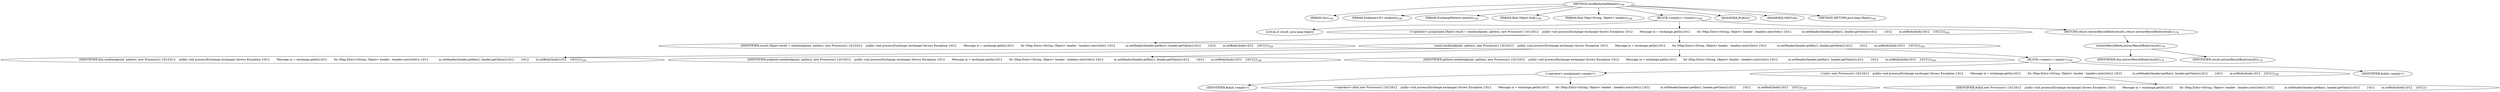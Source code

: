 digraph "sendBodyAndHeaders" {  
"578" [label = <(METHOD,sendBodyAndHeaders)<SUB>168</SUB>> ]
"59" [label = <(PARAM,this)<SUB>168</SUB>> ]
"579" [label = <(PARAM,Endpoint&lt;E&gt; endpoint)<SUB>168</SUB>> ]
"580" [label = <(PARAM,ExchangePattern pattern)<SUB>168</SUB>> ]
"581" [label = <(PARAM,final Object body)<SUB>168</SUB>> ]
"582" [label = <(PARAM,final Map&lt;String, Object&gt; headers)<SUB>168</SUB>> ]
"583" [label = <(BLOCK,&lt;empty&gt;,&lt;empty&gt;)<SUB>168</SUB>> ]
"584" [label = <(LOCAL,E result: java.lang.Object)> ]
"585" [label = <(&lt;operator&gt;.assignment,Object result = send(endpoint, pattern, new Processor() {\012\012    public void process(Exchange exchange) throws Exception {\012        Message in = exchange.getIn();\012        for (Map.Entry&lt;String, Object&gt; header : headers.entrySet()) {\012            in.setHeader(header.getKey(), header.getValue());\012        }\012        in.setBody(body);\012    }\012}))<SUB>169</SUB>> ]
"586" [label = <(IDENTIFIER,result,Object result = send(endpoint, pattern, new Processor() {\012\012    public void process(Exchange exchange) throws Exception {\012        Message in = exchange.getIn();\012        for (Map.Entry&lt;String, Object&gt; header : headers.entrySet()) {\012            in.setHeader(header.getKey(), header.getValue());\012        }\012        in.setBody(body);\012    }\012}))<SUB>169</SUB>> ]
"587" [label = <(send,send(endpoint, pattern, new Processor() {\012\012    public void process(Exchange exchange) throws Exception {\012        Message in = exchange.getIn();\012        for (Map.Entry&lt;String, Object&gt; header : headers.entrySet()) {\012            in.setHeader(header.getKey(), header.getValue());\012        }\012        in.setBody(body);\012    }\012}))<SUB>169</SUB>> ]
"58" [label = <(IDENTIFIER,this,send(endpoint, pattern, new Processor() {\012\012    public void process(Exchange exchange) throws Exception {\012        Message in = exchange.getIn();\012        for (Map.Entry&lt;String, Object&gt; header : headers.entrySet()) {\012            in.setHeader(header.getKey(), header.getValue());\012        }\012        in.setBody(body);\012    }\012}))<SUB>169</SUB>> ]
"588" [label = <(IDENTIFIER,endpoint,send(endpoint, pattern, new Processor() {\012\012    public void process(Exchange exchange) throws Exception {\012        Message in = exchange.getIn();\012        for (Map.Entry&lt;String, Object&gt; header : headers.entrySet()) {\012            in.setHeader(header.getKey(), header.getValue());\012        }\012        in.setBody(body);\012    }\012}))<SUB>169</SUB>> ]
"589" [label = <(IDENTIFIER,pattern,send(endpoint, pattern, new Processor() {\012\012    public void process(Exchange exchange) throws Exception {\012        Message in = exchange.getIn();\012        for (Map.Entry&lt;String, Object&gt; header : headers.entrySet()) {\012            in.setHeader(header.getKey(), header.getValue());\012        }\012        in.setBody(body);\012    }\012}))<SUB>169</SUB>> ]
"590" [label = <(BLOCK,&lt;empty&gt;,&lt;empty&gt;)<SUB>169</SUB>> ]
"591" [label = <(&lt;operator&gt;.assignment,&lt;empty&gt;)> ]
"592" [label = <(IDENTIFIER,$obj4,&lt;empty&gt;)> ]
"593" [label = <(&lt;operator&gt;.alloc,new Processor() {\012\012    public void process(Exchange exchange) throws Exception {\012        Message in = exchange.getIn();\012        for (Map.Entry&lt;String, Object&gt; header : headers.entrySet()) {\012            in.setHeader(header.getKey(), header.getValue());\012        }\012        in.setBody(body);\012    }\012})<SUB>169</SUB>> ]
"594" [label = <(&lt;init&gt;,new Processor() {\012\012    public void process(Exchange exchange) throws Exception {\012        Message in = exchange.getIn();\012        for (Map.Entry&lt;String, Object&gt; header : headers.entrySet()) {\012            in.setHeader(header.getKey(), header.getValue());\012        }\012        in.setBody(body);\012    }\012})<SUB>169</SUB>> ]
"595" [label = <(IDENTIFIER,$obj4,new Processor() {\012\012    public void process(Exchange exchange) throws Exception {\012        Message in = exchange.getIn();\012        for (Map.Entry&lt;String, Object&gt; header : headers.entrySet()) {\012            in.setHeader(header.getKey(), header.getValue());\012        }\012        in.setBody(body);\012    }\012})> ]
"596" [label = <(IDENTIFIER,$obj4,&lt;empty&gt;)> ]
"597" [label = <(RETURN,return extractResultBody(result);,return extractResultBody(result);)<SUB>178</SUB>> ]
"598" [label = <(extractResultBody,extractResultBody(result))<SUB>178</SUB>> ]
"60" [label = <(IDENTIFIER,this,extractResultBody(result))<SUB>178</SUB>> ]
"599" [label = <(IDENTIFIER,result,extractResultBody(result))<SUB>178</SUB>> ]
"600" [label = <(MODIFIER,PUBLIC)> ]
"601" [label = <(MODIFIER,VIRTUAL)> ]
"602" [label = <(METHOD_RETURN,java.lang.Object)<SUB>168</SUB>> ]
  "578" -> "59" 
  "578" -> "579" 
  "578" -> "580" 
  "578" -> "581" 
  "578" -> "582" 
  "578" -> "583" 
  "578" -> "600" 
  "578" -> "601" 
  "578" -> "602" 
  "583" -> "584" 
  "583" -> "585" 
  "583" -> "597" 
  "585" -> "586" 
  "585" -> "587" 
  "587" -> "58" 
  "587" -> "588" 
  "587" -> "589" 
  "587" -> "590" 
  "590" -> "591" 
  "590" -> "594" 
  "590" -> "596" 
  "591" -> "592" 
  "591" -> "593" 
  "594" -> "595" 
  "597" -> "598" 
  "598" -> "60" 
  "598" -> "599" 
}
